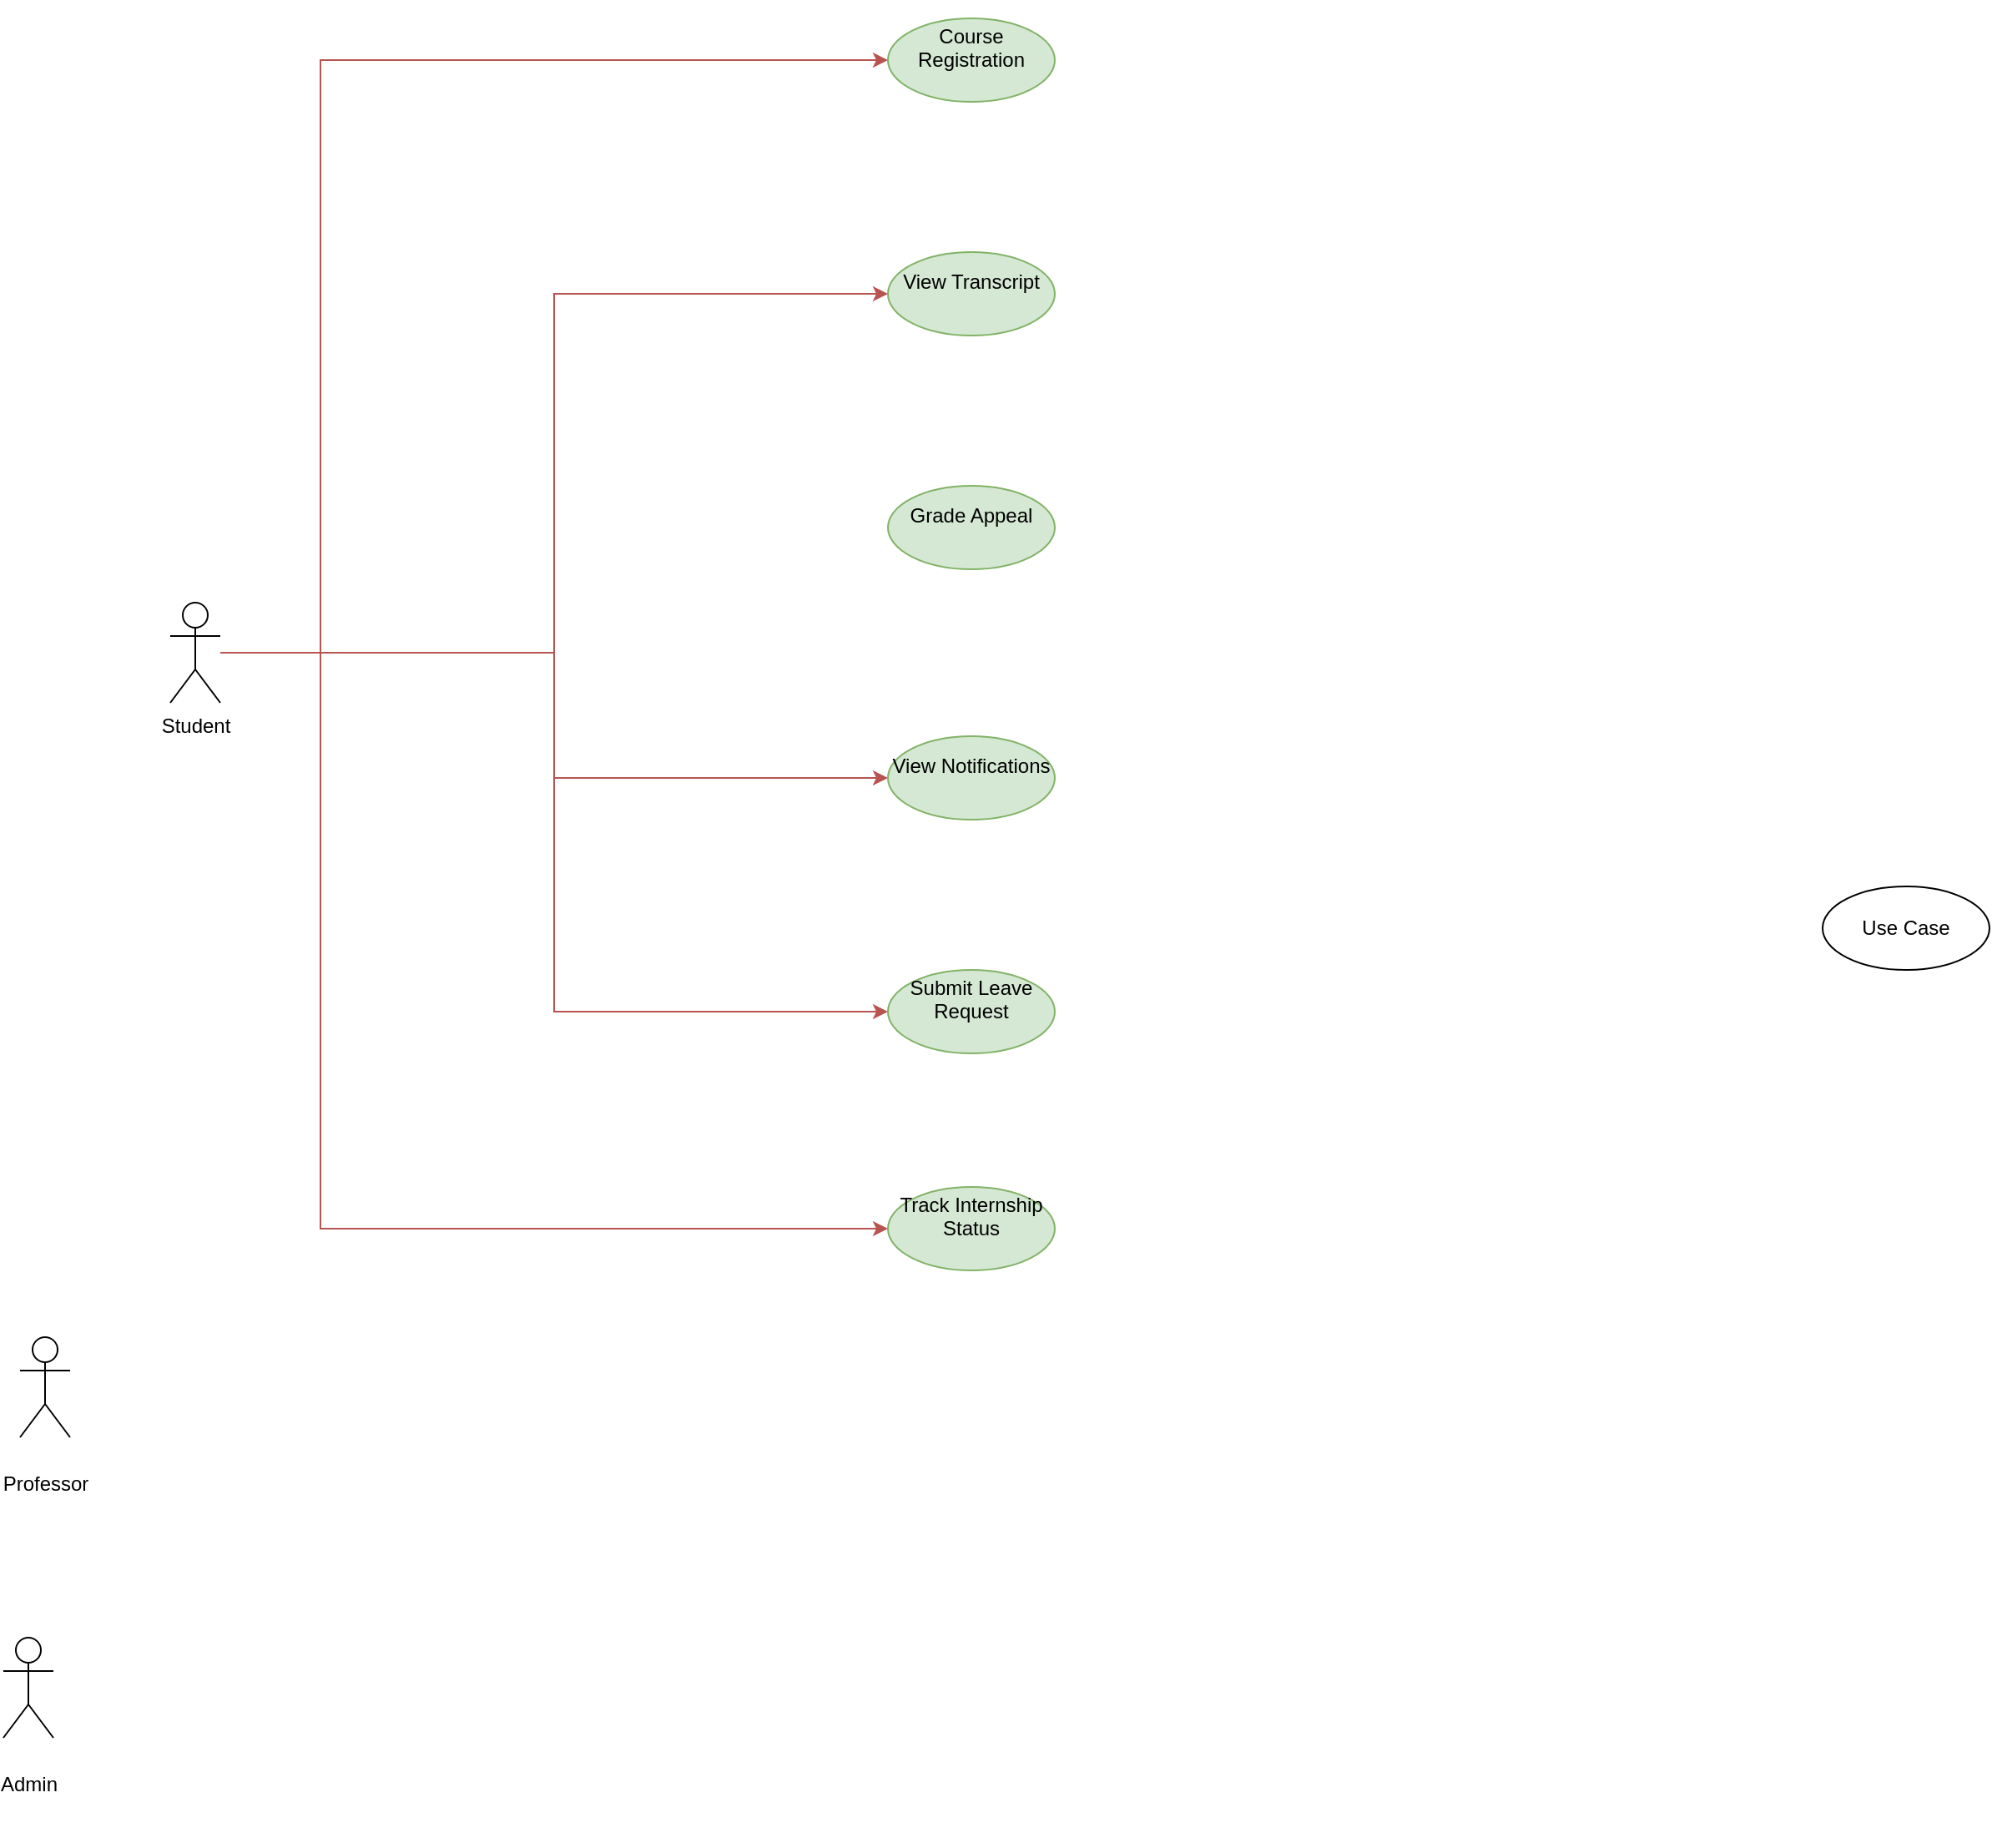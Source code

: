 <mxfile version="24.8.0">
  <diagram name="Page-1" id="3fyipyna0lxZhRViGl4q">
    <mxGraphModel dx="2085" dy="1755" grid="1" gridSize="10" guides="1" tooltips="1" connect="1" arrows="1" fold="1" page="1" pageScale="1" pageWidth="850" pageHeight="1100" math="0" shadow="0">
      <root>
        <mxCell id="0" />
        <mxCell id="1" parent="0" />
        <mxCell id="JKhTQvxfSEw2D_oeRFp6-41" style="edgeStyle=orthogonalEdgeStyle;rounded=0;orthogonalLoop=1;jettySize=auto;html=1;entryX=0;entryY=0.5;entryDx=0;entryDy=0;fillColor=#f8cecc;strokeColor=#b85450;" edge="1" parent="1" source="JKhTQvxfSEw2D_oeRFp6-1" target="JKhTQvxfSEw2D_oeRFp6-17">
          <mxGeometry relative="1" as="geometry">
            <Array as="points">
              <mxPoint x="-200" y="290" />
              <mxPoint x="-200" y="-65" />
            </Array>
          </mxGeometry>
        </mxCell>
        <mxCell id="JKhTQvxfSEw2D_oeRFp6-42" style="edgeStyle=orthogonalEdgeStyle;rounded=0;orthogonalLoop=1;jettySize=auto;html=1;entryX=0;entryY=0.5;entryDx=0;entryDy=0;fillColor=#f8cecc;strokeColor=#b85450;" edge="1" parent="1" source="JKhTQvxfSEw2D_oeRFp6-1" target="JKhTQvxfSEw2D_oeRFp6-18">
          <mxGeometry relative="1" as="geometry" />
        </mxCell>
        <mxCell id="JKhTQvxfSEw2D_oeRFp6-44" style="edgeStyle=orthogonalEdgeStyle;rounded=0;orthogonalLoop=1;jettySize=auto;html=1;entryX=0;entryY=0.5;entryDx=0;entryDy=0;fillColor=#f8cecc;strokeColor=#b85450;" edge="1" parent="1" source="JKhTQvxfSEw2D_oeRFp6-1" target="JKhTQvxfSEw2D_oeRFp6-20">
          <mxGeometry relative="1" as="geometry" />
        </mxCell>
        <mxCell id="JKhTQvxfSEw2D_oeRFp6-45" style="edgeStyle=orthogonalEdgeStyle;rounded=0;orthogonalLoop=1;jettySize=auto;html=1;entryX=0;entryY=0.5;entryDx=0;entryDy=0;fillColor=#f8cecc;strokeColor=#b85450;" edge="1" parent="1" source="JKhTQvxfSEw2D_oeRFp6-1" target="JKhTQvxfSEw2D_oeRFp6-21">
          <mxGeometry relative="1" as="geometry" />
        </mxCell>
        <mxCell id="JKhTQvxfSEw2D_oeRFp6-46" style="edgeStyle=orthogonalEdgeStyle;rounded=0;orthogonalLoop=1;jettySize=auto;html=1;entryX=0;entryY=0.5;entryDx=0;entryDy=0;fillColor=#f8cecc;strokeColor=#b85450;" edge="1" parent="1" source="JKhTQvxfSEw2D_oeRFp6-1" target="JKhTQvxfSEw2D_oeRFp6-22">
          <mxGeometry relative="1" as="geometry">
            <Array as="points">
              <mxPoint x="-200" y="290" />
              <mxPoint x="-200" y="635" />
            </Array>
          </mxGeometry>
        </mxCell>
        <mxCell id="JKhTQvxfSEw2D_oeRFp6-1" value="Student" style="shape=umlActor;verticalLabelPosition=bottom;verticalAlign=top;html=1;" vertex="1" parent="1">
          <mxGeometry x="-290" y="260" width="30" height="60" as="geometry" />
        </mxCell>
        <mxCell id="JKhTQvxfSEw2D_oeRFp6-8" value="&#xa;Professor&#xa;&#xa;" style="shape=umlActor;verticalLabelPosition=bottom;verticalAlign=top;html=1;" vertex="1" parent="1">
          <mxGeometry x="-380" y="700" width="30" height="60" as="geometry" />
        </mxCell>
        <mxCell id="JKhTQvxfSEw2D_oeRFp6-9" value="&#xa;Admin&#xa;&#xa;" style="shape=umlActor;verticalLabelPosition=bottom;verticalAlign=top;html=1;" vertex="1" parent="1">
          <mxGeometry x="-390" y="880" width="30" height="60" as="geometry" />
        </mxCell>
        <mxCell id="JKhTQvxfSEw2D_oeRFp6-17" value="&#xa;Course Registration&#xa;&#xa;" style="ellipse;whiteSpace=wrap;html=1;fillColor=#d5e8d4;strokeColor=#82b366;" vertex="1" parent="1">
          <mxGeometry x="140" y="-90" width="100" height="50" as="geometry" />
        </mxCell>
        <mxCell id="JKhTQvxfSEw2D_oeRFp6-18" value="&#xa;View Transcript&#xa;&#xa;" style="ellipse;whiteSpace=wrap;html=1;fillColor=#d5e8d4;strokeColor=#82b366;" vertex="1" parent="1">
          <mxGeometry x="140" y="50" width="100" height="50" as="geometry" />
        </mxCell>
        <mxCell id="JKhTQvxfSEw2D_oeRFp6-19" value="&#xa;Grade Appeal&#xa;&#xa;" style="ellipse;whiteSpace=wrap;html=1;fillColor=#d5e8d4;strokeColor=#82b366;" vertex="1" parent="1">
          <mxGeometry x="140" y="190" width="100" height="50" as="geometry" />
        </mxCell>
        <mxCell id="JKhTQvxfSEw2D_oeRFp6-20" value="&#xa;View Notifications&#xa;&#xa;" style="ellipse;whiteSpace=wrap;html=1;fillColor=#d5e8d4;strokeColor=#82b366;" vertex="1" parent="1">
          <mxGeometry x="140" y="340" width="100" height="50" as="geometry" />
        </mxCell>
        <mxCell id="JKhTQvxfSEw2D_oeRFp6-21" value="&#xa;Submit Leave Request&#xa;&#xa;" style="ellipse;whiteSpace=wrap;html=1;fillColor=#d5e8d4;strokeColor=#82b366;" vertex="1" parent="1">
          <mxGeometry x="140" y="480" width="100" height="50" as="geometry" />
        </mxCell>
        <mxCell id="JKhTQvxfSEw2D_oeRFp6-22" value="&#xa;Track Internship Status&#xa;&#xa;" style="ellipse;whiteSpace=wrap;html=1;fillColor=#d5e8d4;strokeColor=#82b366;" vertex="1" parent="1">
          <mxGeometry x="140" y="610" width="100" height="50" as="geometry" />
        </mxCell>
        <mxCell id="JKhTQvxfSEw2D_oeRFp6-23" value="Use Case" style="ellipse;whiteSpace=wrap;html=1;" vertex="1" parent="1">
          <mxGeometry x="700" y="430" width="100" height="50" as="geometry" />
        </mxCell>
      </root>
    </mxGraphModel>
  </diagram>
</mxfile>
